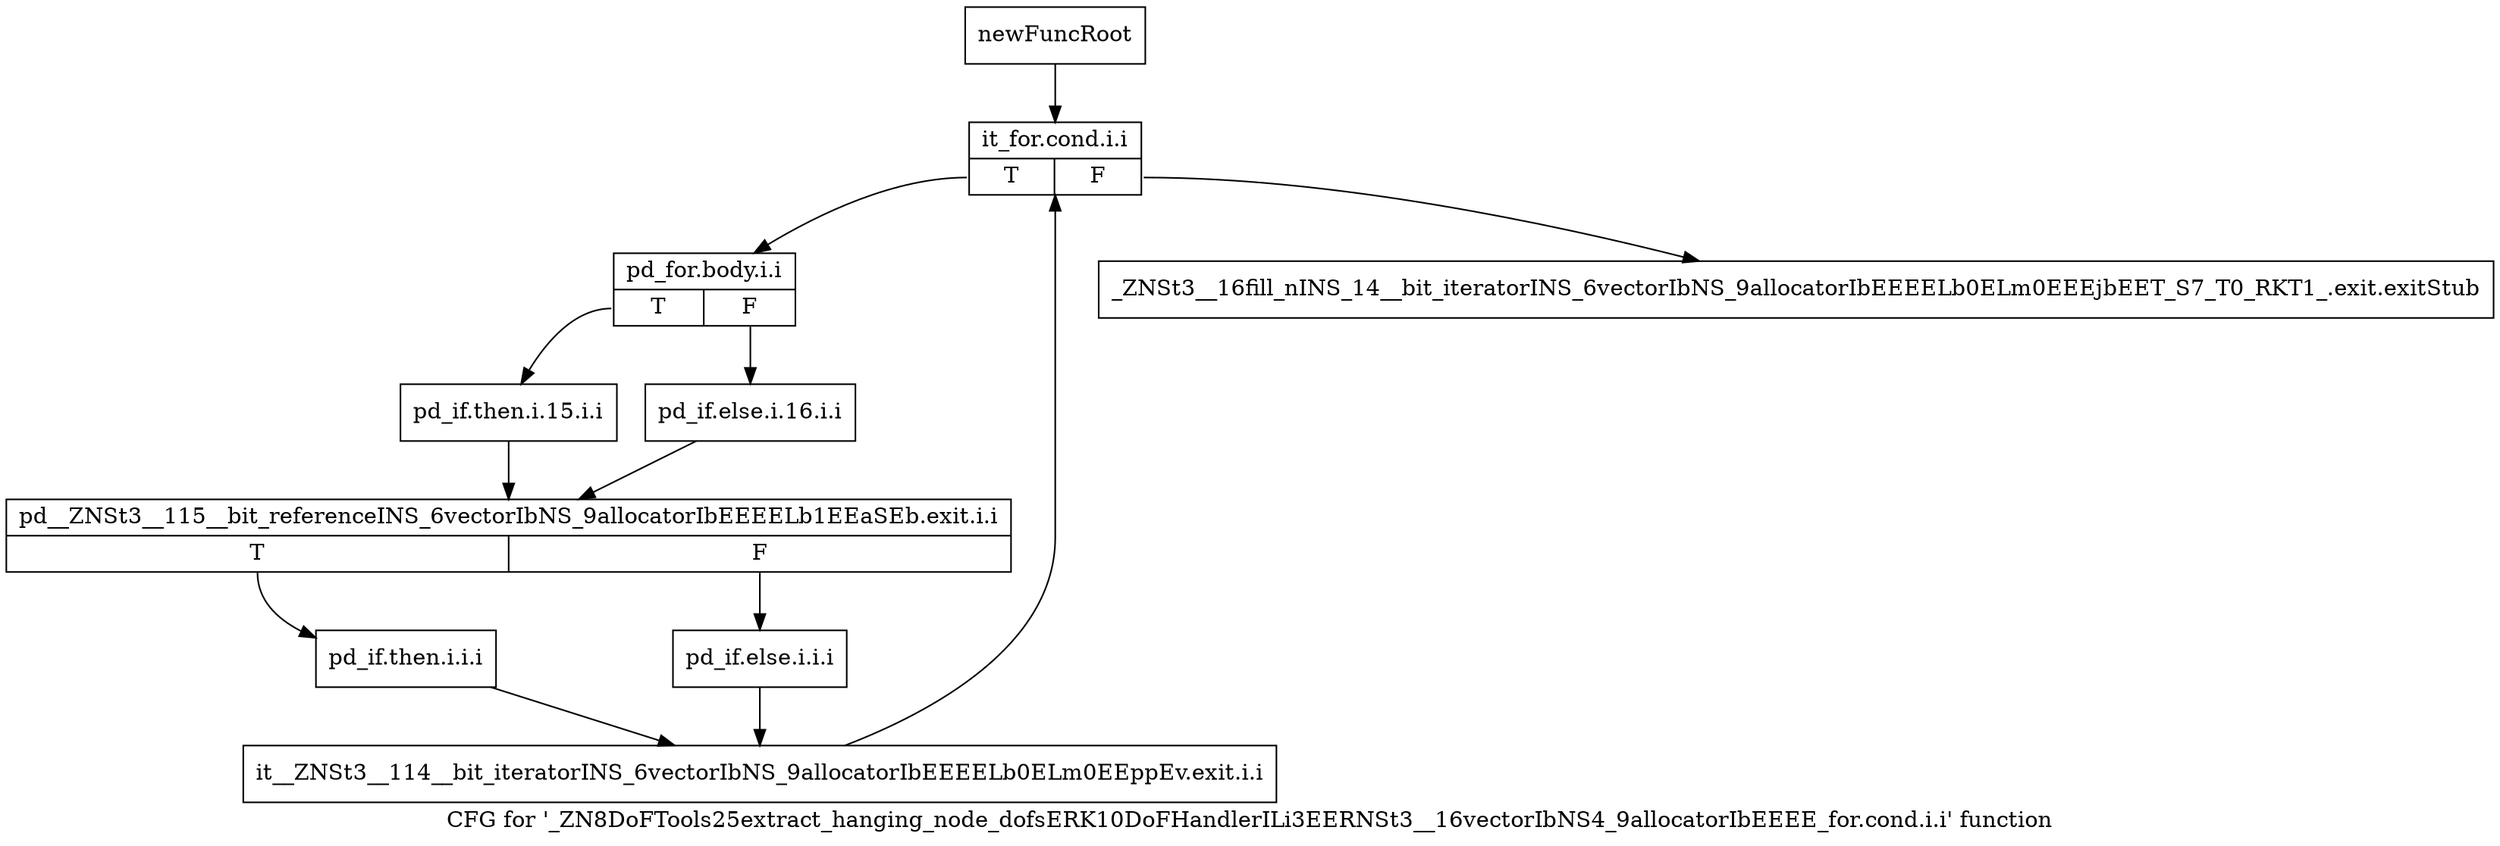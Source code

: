 digraph "CFG for '_ZN8DoFTools25extract_hanging_node_dofsERK10DoFHandlerILi3EERNSt3__16vectorIbNS4_9allocatorIbEEEE_for.cond.i.i' function" {
	label="CFG for '_ZN8DoFTools25extract_hanging_node_dofsERK10DoFHandlerILi3EERNSt3__16vectorIbNS4_9allocatorIbEEEE_for.cond.i.i' function";

	Node0x8fbc7b0 [shape=record,label="{newFuncRoot}"];
	Node0x8fbc7b0 -> Node0x8fd4b60;
	Node0x8fbc800 [shape=record,label="{_ZNSt3__16fill_nINS_14__bit_iteratorINS_6vectorIbNS_9allocatorIbEEEELb0ELm0EEEjbEET_S7_T0_RKT1_.exit.exitStub}"];
	Node0x8fd4b60 [shape=record,label="{it_for.cond.i.i|{<s0>T|<s1>F}}"];
	Node0x8fd4b60:s0 -> Node0x8fd4bb0;
	Node0x8fd4b60:s1 -> Node0x8fbc800;
	Node0x8fd4bb0 [shape=record,label="{pd_for.body.i.i|{<s0>T|<s1>F}}"];
	Node0x8fd4bb0:s0 -> Node0x8fd4c50;
	Node0x8fd4bb0:s1 -> Node0x8fd4c00;
	Node0x8fd4c00 [shape=record,label="{pd_if.else.i.16.i.i}"];
	Node0x8fd4c00 -> Node0x8fd4ca0;
	Node0x8fd4c50 [shape=record,label="{pd_if.then.i.15.i.i}"];
	Node0x8fd4c50 -> Node0x8fd4ca0;
	Node0x8fd4ca0 [shape=record,label="{pd__ZNSt3__115__bit_referenceINS_6vectorIbNS_9allocatorIbEEEELb1EEaSEb.exit.i.i|{<s0>T|<s1>F}}"];
	Node0x8fd4ca0:s0 -> Node0x8fd4d40;
	Node0x8fd4ca0:s1 -> Node0x8fd4cf0;
	Node0x8fd4cf0 [shape=record,label="{pd_if.else.i.i.i}"];
	Node0x8fd4cf0 -> Node0x8fd4d90;
	Node0x8fd4d40 [shape=record,label="{pd_if.then.i.i.i}"];
	Node0x8fd4d40 -> Node0x8fd4d90;
	Node0x8fd4d90 [shape=record,label="{it__ZNSt3__114__bit_iteratorINS_6vectorIbNS_9allocatorIbEEEELb0ELm0EEppEv.exit.i.i}"];
	Node0x8fd4d90 -> Node0x8fd4b60;
}
